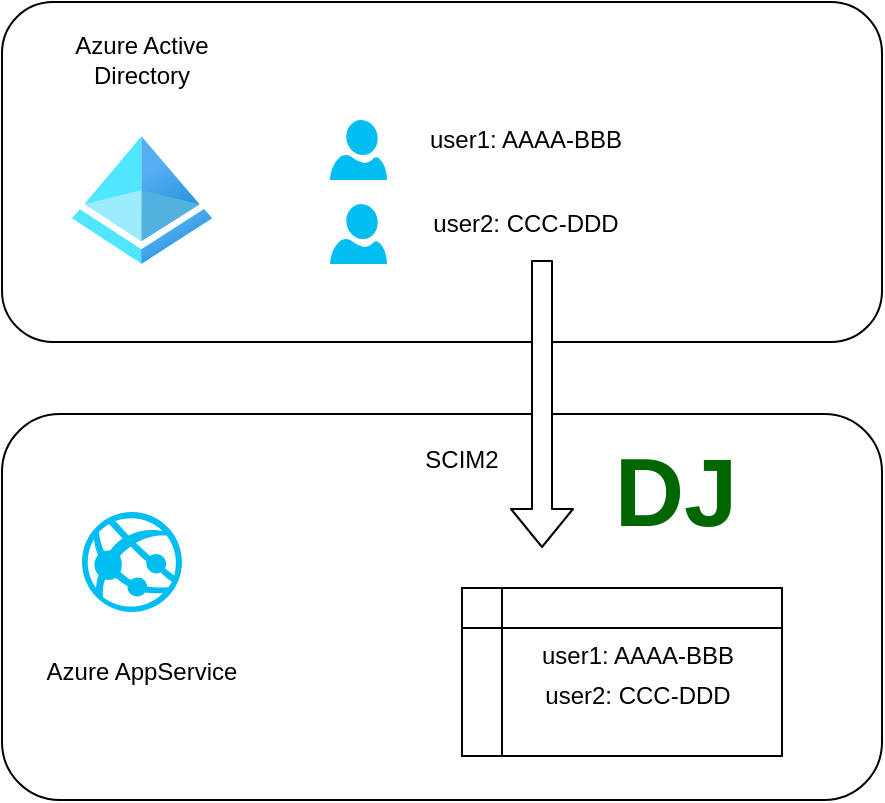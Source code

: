 <mxfile version="14.9.2" type="github">
  <diagram name="Page-1" id="7a6c530e-6e37-e111-ec74-82921da8cc10">
    <mxGraphModel dx="782" dy="514" grid="1" gridSize="10" guides="1" tooltips="1" connect="1" arrows="1" fold="1" page="1" pageScale="1.5" pageWidth="1169" pageHeight="826" background="#ffffff" math="0" shadow="0">
      <root>
        <mxCell id="0" style=";html=1;" />
        <mxCell id="1" style=";html=1;" parent="0" />
        <mxCell id="ep_-EoG4w_uuBe7_hAVL-4" value="" style="rounded=1;whiteSpace=wrap;html=1;" parent="1" vertex="1">
          <mxGeometry x="970" y="631" width="440" height="170" as="geometry" />
        </mxCell>
        <mxCell id="ep_-EoG4w_uuBe7_hAVL-1" value="" style="aspect=fixed;html=1;points=[];align=center;image;fontSize=12;image=img/lib/azure2/identity/Azure_Active_Directory.svg;" parent="1" vertex="1">
          <mxGeometry x="1005" y="698" width="70" height="64" as="geometry" />
        </mxCell>
        <mxCell id="ep_-EoG4w_uuBe7_hAVL-3" value="Azure Active Directory" style="text;html=1;strokeColor=none;fillColor=none;align=center;verticalAlign=middle;whiteSpace=wrap;rounded=0;" parent="1" vertex="1">
          <mxGeometry x="990" y="650" width="100" height="20" as="geometry" />
        </mxCell>
        <mxCell id="ep_-EoG4w_uuBe7_hAVL-5" value="" style="rounded=1;whiteSpace=wrap;html=1;" parent="1" vertex="1">
          <mxGeometry x="970" y="837" width="440" height="193" as="geometry" />
        </mxCell>
        <mxCell id="ep_-EoG4w_uuBe7_hAVL-6" value="Azure AppService" style="text;html=1;strokeColor=none;fillColor=none;align=center;verticalAlign=middle;whiteSpace=wrap;rounded=0;" parent="1" vertex="1">
          <mxGeometry x="990" y="956" width="100" height="20" as="geometry" />
        </mxCell>
        <mxCell id="ep_-EoG4w_uuBe7_hAVL-2" value="" style="verticalLabelPosition=bottom;html=1;verticalAlign=top;align=center;strokeColor=none;fillColor=#00BEF2;shape=mxgraph.azure.azure_website;pointerEvents=1;" parent="1" vertex="1">
          <mxGeometry x="1010" y="886" width="50" height="50" as="geometry" />
        </mxCell>
        <mxCell id="ep_-EoG4w_uuBe7_hAVL-7" value="" style="verticalLabelPosition=bottom;html=1;verticalAlign=top;align=center;strokeColor=none;fillColor=#00BEF2;shape=mxgraph.azure.user;" parent="1" vertex="1">
          <mxGeometry x="1134" y="690" width="28.5" height="30" as="geometry" />
        </mxCell>
        <mxCell id="ep_-EoG4w_uuBe7_hAVL-12" value="" style="verticalLabelPosition=bottom;html=1;verticalAlign=top;align=center;strokeColor=none;fillColor=#00BEF2;shape=mxgraph.azure.user;" parent="1" vertex="1">
          <mxGeometry x="1134" y="732" width="28.5" height="30" as="geometry" />
        </mxCell>
        <mxCell id="ep_-EoG4w_uuBe7_hAVL-14" value="&lt;font style=&quot;font-size: 48px&quot; color=&quot;#006600&quot;&gt;&lt;b&gt;DJ&lt;/b&gt;&lt;/font&gt;" style="text;html=1;strokeColor=none;fillColor=none;align=center;verticalAlign=middle;whiteSpace=wrap;rounded=0;" parent="1" vertex="1">
          <mxGeometry x="1287" y="866" width="40" height="20" as="geometry" />
        </mxCell>
        <mxCell id="ep_-EoG4w_uuBe7_hAVL-20" value="SCIM2" style="text;html=1;strokeColor=none;fillColor=none;align=center;verticalAlign=middle;whiteSpace=wrap;rounded=0;" parent="1" vertex="1">
          <mxGeometry x="1180" y="850" width="40" height="20" as="geometry" />
        </mxCell>
        <mxCell id="ep_-EoG4w_uuBe7_hAVL-23" value="user1: AAAA-BBB" style="text;html=1;strokeColor=none;fillColor=none;align=center;verticalAlign=middle;whiteSpace=wrap;rounded=0;" parent="1" vertex="1">
          <mxGeometry x="1164" y="690" width="136" height="20" as="geometry" />
        </mxCell>
        <mxCell id="ep_-EoG4w_uuBe7_hAVL-24" value="user2: CCC-DDD" style="text;html=1;strokeColor=none;fillColor=none;align=center;verticalAlign=middle;whiteSpace=wrap;rounded=0;" parent="1" vertex="1">
          <mxGeometry x="1164" y="732" width="136" height="20" as="geometry" />
        </mxCell>
        <mxCell id="ep_-EoG4w_uuBe7_hAVL-30" value="" style="shape=internalStorage;whiteSpace=wrap;html=1;backgroundOutline=1;" parent="1" vertex="1">
          <mxGeometry x="1200" y="924" width="160" height="84" as="geometry" />
        </mxCell>
        <mxCell id="ep_-EoG4w_uuBe7_hAVL-31" value="user1: AAAA-BBB" style="text;html=1;strokeColor=none;fillColor=none;align=center;verticalAlign=middle;whiteSpace=wrap;rounded=0;" parent="1" vertex="1">
          <mxGeometry x="1220" y="948" width="136" height="20" as="geometry" />
        </mxCell>
        <mxCell id="ep_-EoG4w_uuBe7_hAVL-32" value="user2: CCC-DDD" style="text;html=1;strokeColor=none;fillColor=none;align=center;verticalAlign=middle;whiteSpace=wrap;rounded=0;" parent="1" vertex="1">
          <mxGeometry x="1220" y="968" width="136" height="20" as="geometry" />
        </mxCell>
        <mxCell id="P8HIiZT0JQBcfsQxWTWn-3" value="" style="shape=flexArrow;endArrow=classic;html=1;fillColor=#ffffff;entryX=0.25;entryY=0;entryDx=0;entryDy=0;" edge="1" parent="1">
          <mxGeometry width="50" height="50" relative="1" as="geometry">
            <mxPoint x="1240" y="760" as="sourcePoint" />
            <mxPoint x="1240" y="904" as="targetPoint" />
          </mxGeometry>
        </mxCell>
      </root>
    </mxGraphModel>
  </diagram>
</mxfile>
